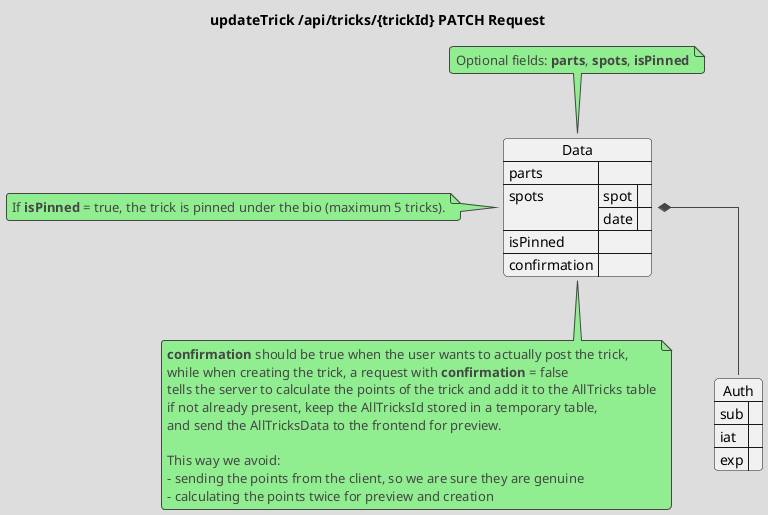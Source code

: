 @startuml updateTrick-Request
!theme toy
skinparam linetype ortho
title "updateTrick /api/tricks/{trickId} PATCH Request"

json Data {
    ' Optional
    "parts": [],
    ' Optional
    "spots": [
        {
            "spot": "",
            "date": ""
        }
    ],
    ' Optional (If true pins the trick under the bio, max 5)
    "isPinned": "",
    ' Look at `Tricks/POST/addNewTrick.puml` for explanations
    "confirmation": ""
}

note top of Data
    Optional fields: **parts**, **spots**, **isPinned**
end note

note left of Data
    If **isPinned** = true, the trick is pinned under the bio (maximum 5 tricks).
end note

note bottom of Data
    **confirmation** should be true when the user wants to actually post the trick,
    while when creating the trick, a request with **confirmation** = false 
    tells the server to calculate the points of the trick and add it to the AllTricks table
    if not already present, keep the AllTricksId stored in a temporary table,
    and send the AllTricksData to the frontend for preview.
    
    This way we avoid:
    - sending the points from the client, so we are sure they are genuine
    - calculating the points twice for preview and creation
end note

json Auth {
    "sub": "",
    "iat": "",
    "exp": ""
}

Data *-- Auth

@enduml
@startuml updateTrick-Response
!theme toy
skinparam linetype ortho
title "updateTrick /api/tricks/{trickId} PATCH Response"
json Data {
    "points": "",
    "types": [],
    "trickRanking": "",
    "hardestSpot": "",
    "firstTimeLanded": ""
}
@enduml
